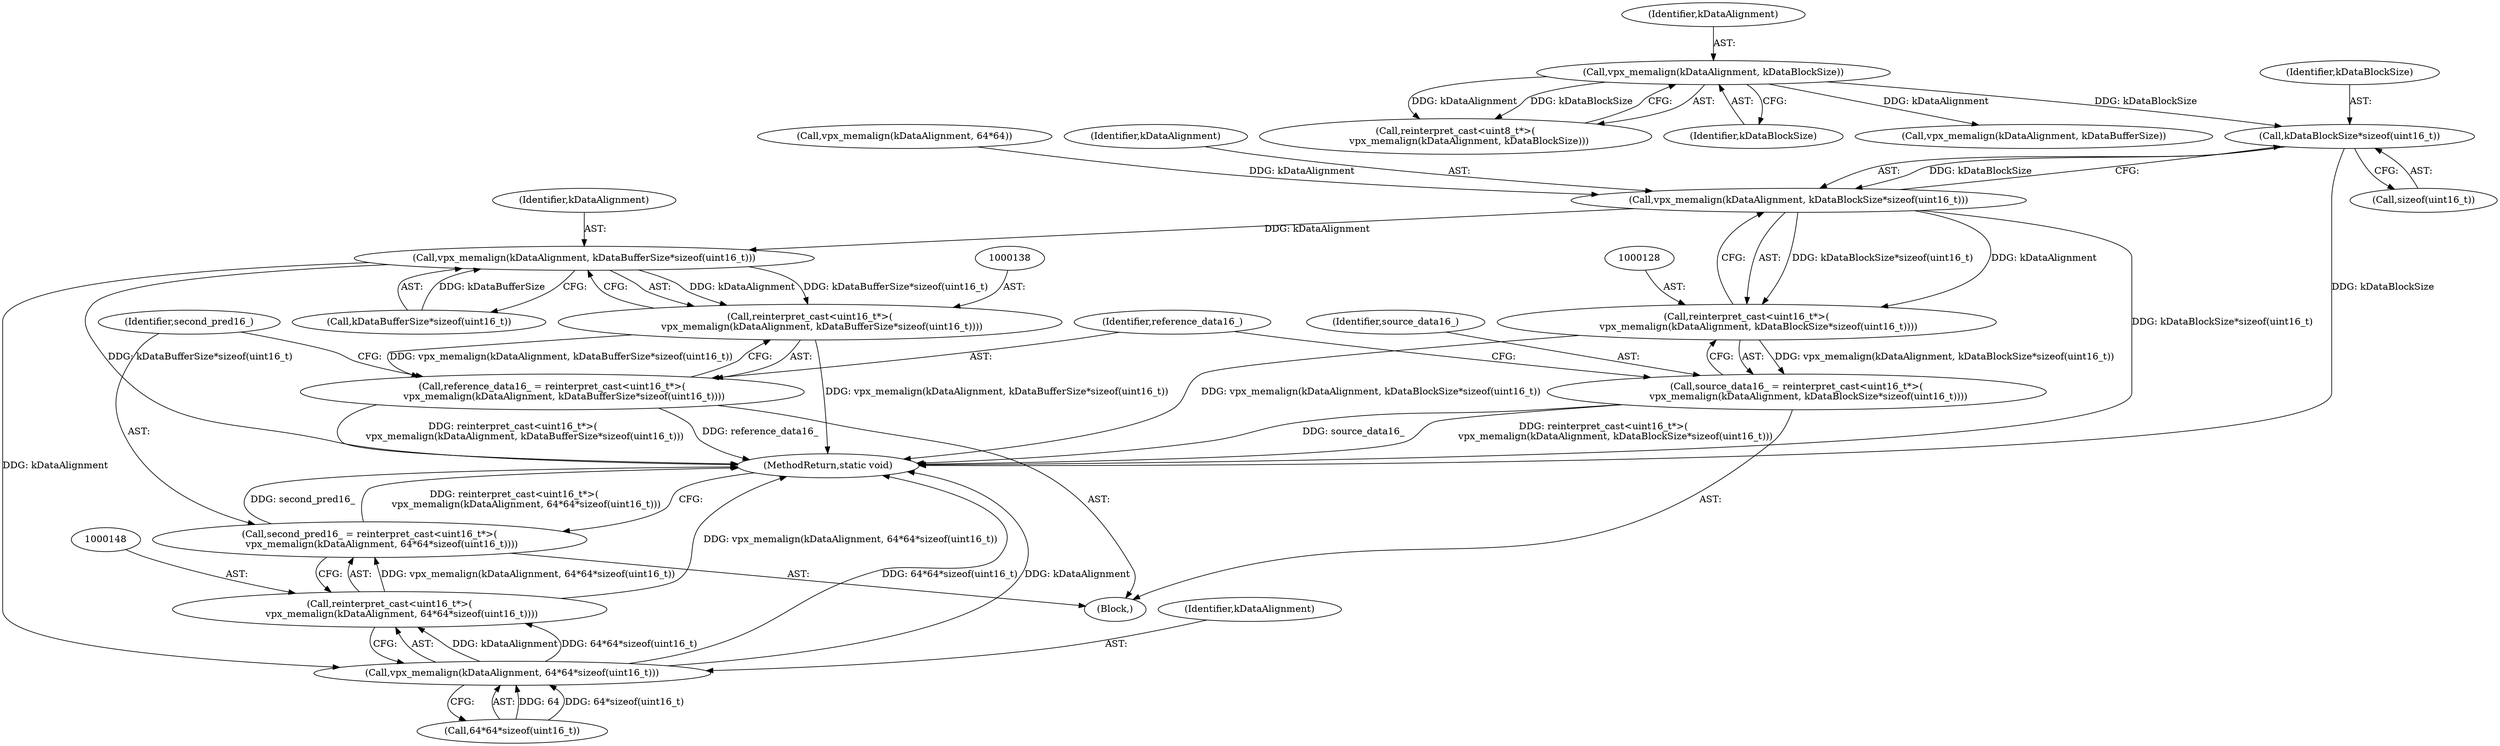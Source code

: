 digraph "0_Android_5a9753fca56f0eeb9f61e342b2fccffc364f9426_103@API" {
"1000131" [label="(Call,kDataBlockSize*sizeof(uint16_t))"];
"1000106" [label="(Call,vpx_memalign(kDataAlignment, kDataBlockSize))"];
"1000129" [label="(Call,vpx_memalign(kDataAlignment, kDataBlockSize*sizeof(uint16_t)))"];
"1000127" [label="(Call,reinterpret_cast<uint16_t*>(\n        vpx_memalign(kDataAlignment, kDataBlockSize*sizeof(uint16_t))))"];
"1000125" [label="(Call,source_data16_ = reinterpret_cast<uint16_t*>(\n        vpx_memalign(kDataAlignment, kDataBlockSize*sizeof(uint16_t))))"];
"1000139" [label="(Call,vpx_memalign(kDataAlignment, kDataBufferSize*sizeof(uint16_t)))"];
"1000137" [label="(Call,reinterpret_cast<uint16_t*>(\n        vpx_memalign(kDataAlignment, kDataBufferSize*sizeof(uint16_t))))"];
"1000135" [label="(Call,reference_data16_ = reinterpret_cast<uint16_t*>(\n        vpx_memalign(kDataAlignment, kDataBufferSize*sizeof(uint16_t))))"];
"1000149" [label="(Call,vpx_memalign(kDataAlignment, 64*64*sizeof(uint16_t)))"];
"1000147" [label="(Call,reinterpret_cast<uint16_t*>(\n        vpx_memalign(kDataAlignment, 64*64*sizeof(uint16_t))))"];
"1000145" [label="(Call,second_pred16_ = reinterpret_cast<uint16_t*>(\n        vpx_memalign(kDataAlignment, 64*64*sizeof(uint16_t))))"];
"1000140" [label="(Identifier,kDataAlignment)"];
"1000126" [label="(Identifier,source_data16_)"];
"1000135" [label="(Call,reference_data16_ = reinterpret_cast<uint16_t*>(\n        vpx_memalign(kDataAlignment, kDataBufferSize*sizeof(uint16_t))))"];
"1000127" [label="(Call,reinterpret_cast<uint16_t*>(\n        vpx_memalign(kDataAlignment, kDataBlockSize*sizeof(uint16_t))))"];
"1000141" [label="(Call,kDataBufferSize*sizeof(uint16_t))"];
"1000131" [label="(Call,kDataBlockSize*sizeof(uint16_t))"];
"1000104" [label="(Call,reinterpret_cast<uint8_t*>(\n         vpx_memalign(kDataAlignment, kDataBlockSize)))"];
"1000125" [label="(Call,source_data16_ = reinterpret_cast<uint16_t*>(\n        vpx_memalign(kDataAlignment, kDataBlockSize*sizeof(uint16_t))))"];
"1000107" [label="(Identifier,kDataAlignment)"];
"1000108" [label="(Identifier,kDataBlockSize)"];
"1000146" [label="(Identifier,second_pred16_)"];
"1000113" [label="(Call,vpx_memalign(kDataAlignment, kDataBufferSize))"];
"1000149" [label="(Call,vpx_memalign(kDataAlignment, 64*64*sizeof(uint16_t)))"];
"1000136" [label="(Identifier,reference_data16_)"];
"1000147" [label="(Call,reinterpret_cast<uint16_t*>(\n        vpx_memalign(kDataAlignment, 64*64*sizeof(uint16_t))))"];
"1000157" [label="(MethodReturn,static void)"];
"1000129" [label="(Call,vpx_memalign(kDataAlignment, kDataBlockSize*sizeof(uint16_t)))"];
"1000106" [label="(Call,vpx_memalign(kDataAlignment, kDataBlockSize))"];
"1000145" [label="(Call,second_pred16_ = reinterpret_cast<uint16_t*>(\n        vpx_memalign(kDataAlignment, 64*64*sizeof(uint16_t))))"];
"1000137" [label="(Call,reinterpret_cast<uint16_t*>(\n        vpx_memalign(kDataAlignment, kDataBufferSize*sizeof(uint16_t))))"];
"1000139" [label="(Call,vpx_memalign(kDataAlignment, kDataBufferSize*sizeof(uint16_t)))"];
"1000101" [label="(Block,)"];
"1000132" [label="(Identifier,kDataBlockSize)"];
"1000120" [label="(Call,vpx_memalign(kDataAlignment, 64*64))"];
"1000133" [label="(Call,sizeof(uint16_t))"];
"1000130" [label="(Identifier,kDataAlignment)"];
"1000151" [label="(Call,64*64*sizeof(uint16_t))"];
"1000150" [label="(Identifier,kDataAlignment)"];
"1000131" -> "1000129"  [label="AST: "];
"1000131" -> "1000133"  [label="CFG: "];
"1000132" -> "1000131"  [label="AST: "];
"1000133" -> "1000131"  [label="AST: "];
"1000129" -> "1000131"  [label="CFG: "];
"1000131" -> "1000157"  [label="DDG: kDataBlockSize"];
"1000131" -> "1000129"  [label="DDG: kDataBlockSize"];
"1000106" -> "1000131"  [label="DDG: kDataBlockSize"];
"1000106" -> "1000104"  [label="AST: "];
"1000106" -> "1000108"  [label="CFG: "];
"1000107" -> "1000106"  [label="AST: "];
"1000108" -> "1000106"  [label="AST: "];
"1000104" -> "1000106"  [label="CFG: "];
"1000106" -> "1000104"  [label="DDG: kDataAlignment"];
"1000106" -> "1000104"  [label="DDG: kDataBlockSize"];
"1000106" -> "1000113"  [label="DDG: kDataAlignment"];
"1000129" -> "1000127"  [label="AST: "];
"1000130" -> "1000129"  [label="AST: "];
"1000127" -> "1000129"  [label="CFG: "];
"1000129" -> "1000157"  [label="DDG: kDataBlockSize*sizeof(uint16_t)"];
"1000129" -> "1000127"  [label="DDG: kDataAlignment"];
"1000129" -> "1000127"  [label="DDG: kDataBlockSize*sizeof(uint16_t)"];
"1000120" -> "1000129"  [label="DDG: kDataAlignment"];
"1000129" -> "1000139"  [label="DDG: kDataAlignment"];
"1000127" -> "1000125"  [label="AST: "];
"1000128" -> "1000127"  [label="AST: "];
"1000125" -> "1000127"  [label="CFG: "];
"1000127" -> "1000157"  [label="DDG: vpx_memalign(kDataAlignment, kDataBlockSize*sizeof(uint16_t))"];
"1000127" -> "1000125"  [label="DDG: vpx_memalign(kDataAlignment, kDataBlockSize*sizeof(uint16_t))"];
"1000125" -> "1000101"  [label="AST: "];
"1000126" -> "1000125"  [label="AST: "];
"1000136" -> "1000125"  [label="CFG: "];
"1000125" -> "1000157"  [label="DDG: source_data16_"];
"1000125" -> "1000157"  [label="DDG: reinterpret_cast<uint16_t*>(\n        vpx_memalign(kDataAlignment, kDataBlockSize*sizeof(uint16_t)))"];
"1000139" -> "1000137"  [label="AST: "];
"1000139" -> "1000141"  [label="CFG: "];
"1000140" -> "1000139"  [label="AST: "];
"1000141" -> "1000139"  [label="AST: "];
"1000137" -> "1000139"  [label="CFG: "];
"1000139" -> "1000157"  [label="DDG: kDataBufferSize*sizeof(uint16_t)"];
"1000139" -> "1000137"  [label="DDG: kDataAlignment"];
"1000139" -> "1000137"  [label="DDG: kDataBufferSize*sizeof(uint16_t)"];
"1000141" -> "1000139"  [label="DDG: kDataBufferSize"];
"1000139" -> "1000149"  [label="DDG: kDataAlignment"];
"1000137" -> "1000135"  [label="AST: "];
"1000138" -> "1000137"  [label="AST: "];
"1000135" -> "1000137"  [label="CFG: "];
"1000137" -> "1000157"  [label="DDG: vpx_memalign(kDataAlignment, kDataBufferSize*sizeof(uint16_t))"];
"1000137" -> "1000135"  [label="DDG: vpx_memalign(kDataAlignment, kDataBufferSize*sizeof(uint16_t))"];
"1000135" -> "1000101"  [label="AST: "];
"1000136" -> "1000135"  [label="AST: "];
"1000146" -> "1000135"  [label="CFG: "];
"1000135" -> "1000157"  [label="DDG: reference_data16_"];
"1000135" -> "1000157"  [label="DDG: reinterpret_cast<uint16_t*>(\n        vpx_memalign(kDataAlignment, kDataBufferSize*sizeof(uint16_t)))"];
"1000149" -> "1000147"  [label="AST: "];
"1000149" -> "1000151"  [label="CFG: "];
"1000150" -> "1000149"  [label="AST: "];
"1000151" -> "1000149"  [label="AST: "];
"1000147" -> "1000149"  [label="CFG: "];
"1000149" -> "1000157"  [label="DDG: 64*64*sizeof(uint16_t)"];
"1000149" -> "1000157"  [label="DDG: kDataAlignment"];
"1000149" -> "1000147"  [label="DDG: kDataAlignment"];
"1000149" -> "1000147"  [label="DDG: 64*64*sizeof(uint16_t)"];
"1000151" -> "1000149"  [label="DDG: 64"];
"1000151" -> "1000149"  [label="DDG: 64*sizeof(uint16_t)"];
"1000147" -> "1000145"  [label="AST: "];
"1000148" -> "1000147"  [label="AST: "];
"1000145" -> "1000147"  [label="CFG: "];
"1000147" -> "1000157"  [label="DDG: vpx_memalign(kDataAlignment, 64*64*sizeof(uint16_t))"];
"1000147" -> "1000145"  [label="DDG: vpx_memalign(kDataAlignment, 64*64*sizeof(uint16_t))"];
"1000145" -> "1000101"  [label="AST: "];
"1000146" -> "1000145"  [label="AST: "];
"1000157" -> "1000145"  [label="CFG: "];
"1000145" -> "1000157"  [label="DDG: second_pred16_"];
"1000145" -> "1000157"  [label="DDG: reinterpret_cast<uint16_t*>(\n        vpx_memalign(kDataAlignment, 64*64*sizeof(uint16_t)))"];
}
